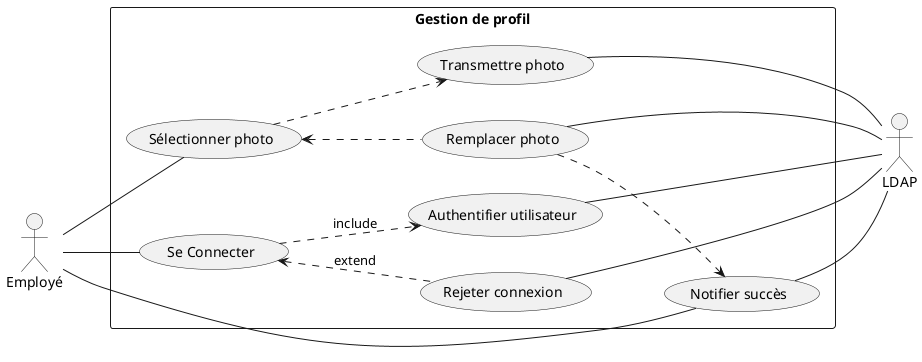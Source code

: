 @startuml
left to right direction
actor "Employé" as dude
actor "LDAP" as ldap
rectangle "Gestion de profil" {
  usecase "Se Connecter" as login
  usecase "Authentifier utilisateur" as checkAuth
  usecase "Rejeter connexion" as failAuth
  usecase "Sélectionner photo" as pickPhoto
  usecase "Transmettre photo" as uploadPhoto
  usecase "Remplacer photo" as updatePhoto
  usecase "Notifier succès" as notifySuccess
}

dude -- login
dude -- pickPhoto
dude -- notifySuccess

checkAuth -- ldap
failAuth -- ldap
uploadPhoto -- ldap
updatePhoto -- ldap
notifySuccess -- ldap

login ..> checkAuth: include
login <.. failAuth: extend
pickPhoto ..> uploadPhoto
pickPhoto <.. updatePhoto
updatePhoto ..> notifySuccess

@enduml
